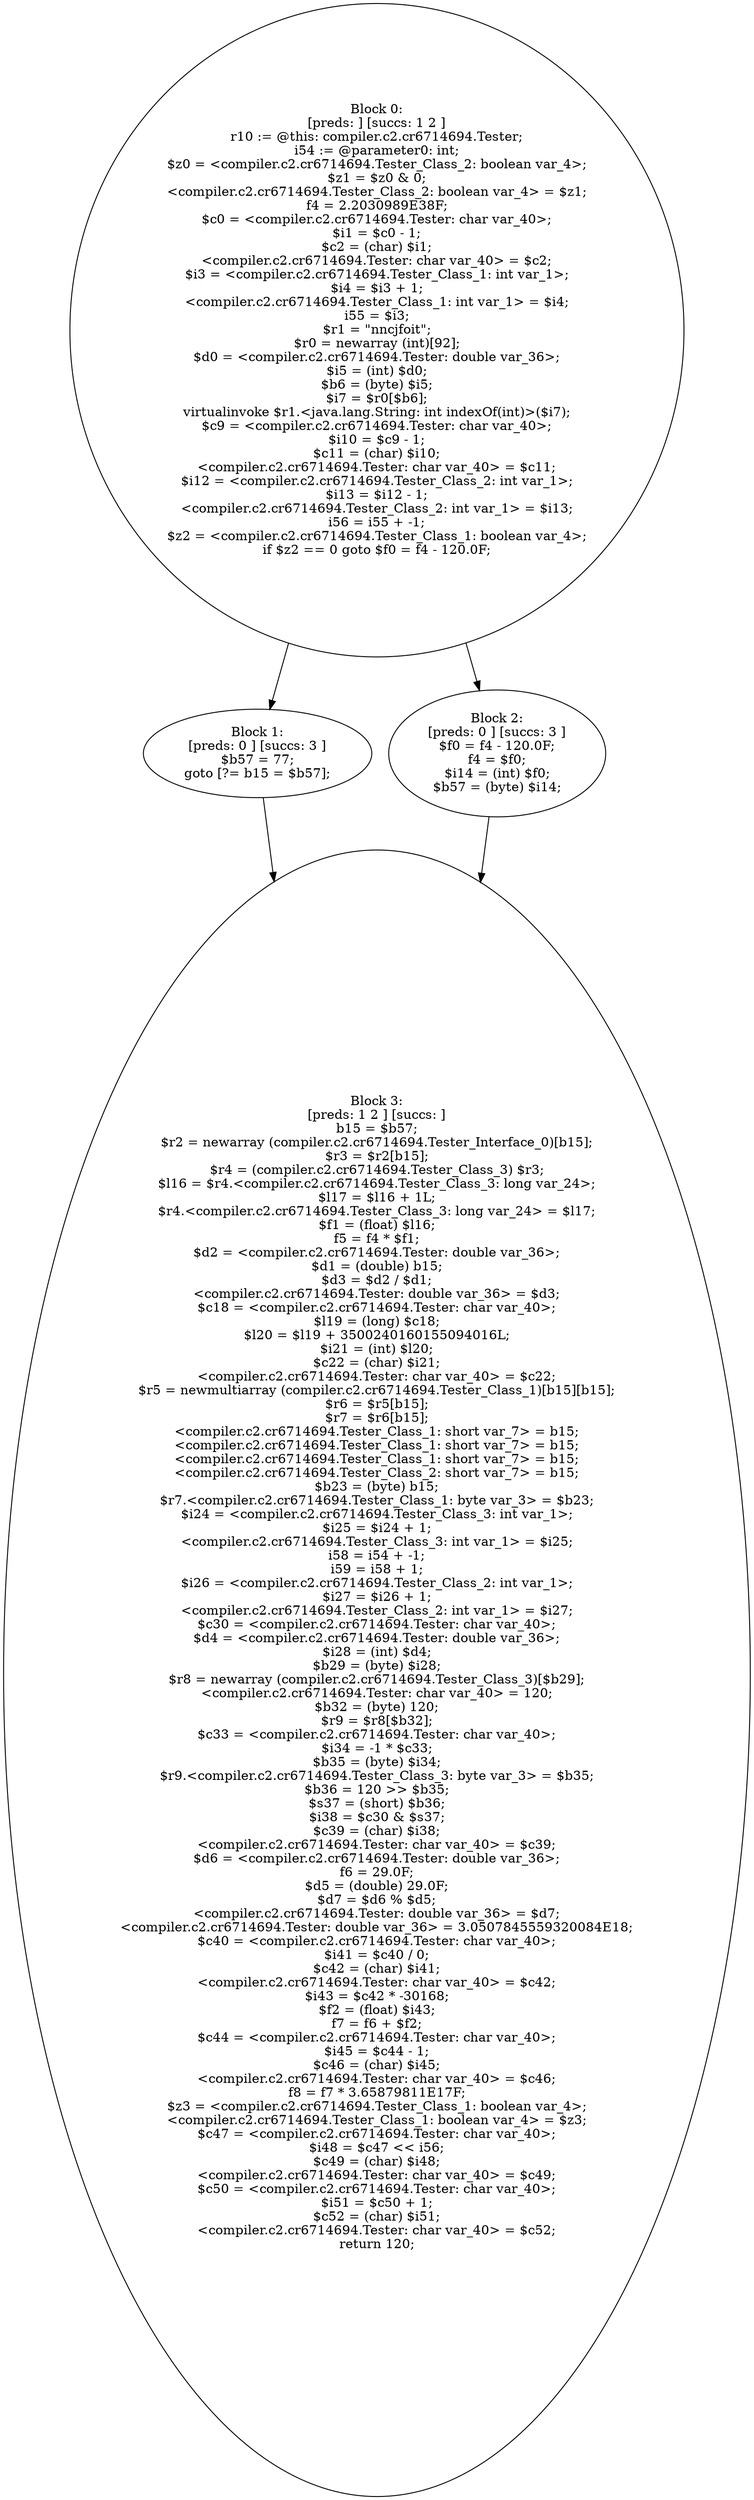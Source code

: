 digraph "unitGraph" {
    "Block 0:
[preds: ] [succs: 1 2 ]
r10 := @this: compiler.c2.cr6714694.Tester;
i54 := @parameter0: int;
$z0 = <compiler.c2.cr6714694.Tester_Class_2: boolean var_4>;
$z1 = $z0 & 0;
<compiler.c2.cr6714694.Tester_Class_2: boolean var_4> = $z1;
f4 = 2.2030989E38F;
$c0 = <compiler.c2.cr6714694.Tester: char var_40>;
$i1 = $c0 - 1;
$c2 = (char) $i1;
<compiler.c2.cr6714694.Tester: char var_40> = $c2;
$i3 = <compiler.c2.cr6714694.Tester_Class_1: int var_1>;
$i4 = $i3 + 1;
<compiler.c2.cr6714694.Tester_Class_1: int var_1> = $i4;
i55 = $i3;
$r1 = \"nncjfoit\";
$r0 = newarray (int)[92];
$d0 = <compiler.c2.cr6714694.Tester: double var_36>;
$i5 = (int) $d0;
$b6 = (byte) $i5;
$i7 = $r0[$b6];
virtualinvoke $r1.<java.lang.String: int indexOf(int)>($i7);
$c9 = <compiler.c2.cr6714694.Tester: char var_40>;
$i10 = $c9 - 1;
$c11 = (char) $i10;
<compiler.c2.cr6714694.Tester: char var_40> = $c11;
$i12 = <compiler.c2.cr6714694.Tester_Class_2: int var_1>;
$i13 = $i12 - 1;
<compiler.c2.cr6714694.Tester_Class_2: int var_1> = $i13;
i56 = i55 + -1;
$z2 = <compiler.c2.cr6714694.Tester_Class_1: boolean var_4>;
if $z2 == 0 goto $f0 = f4 - 120.0F;
"
    "Block 1:
[preds: 0 ] [succs: 3 ]
$b57 = 77;
goto [?= b15 = $b57];
"
    "Block 2:
[preds: 0 ] [succs: 3 ]
$f0 = f4 - 120.0F;
f4 = $f0;
$i14 = (int) $f0;
$b57 = (byte) $i14;
"
    "Block 3:
[preds: 1 2 ] [succs: ]
b15 = $b57;
$r2 = newarray (compiler.c2.cr6714694.Tester_Interface_0)[b15];
$r3 = $r2[b15];
$r4 = (compiler.c2.cr6714694.Tester_Class_3) $r3;
$l16 = $r4.<compiler.c2.cr6714694.Tester_Class_3: long var_24>;
$l17 = $l16 + 1L;
$r4.<compiler.c2.cr6714694.Tester_Class_3: long var_24> = $l17;
$f1 = (float) $l16;
f5 = f4 * $f1;
$d2 = <compiler.c2.cr6714694.Tester: double var_36>;
$d1 = (double) b15;
$d3 = $d2 / $d1;
<compiler.c2.cr6714694.Tester: double var_36> = $d3;
$c18 = <compiler.c2.cr6714694.Tester: char var_40>;
$l19 = (long) $c18;
$l20 = $l19 + 3500240160155094016L;
$i21 = (int) $l20;
$c22 = (char) $i21;
<compiler.c2.cr6714694.Tester: char var_40> = $c22;
$r5 = newmultiarray (compiler.c2.cr6714694.Tester_Class_1)[b15][b15];
$r6 = $r5[b15];
$r7 = $r6[b15];
<compiler.c2.cr6714694.Tester_Class_1: short var_7> = b15;
<compiler.c2.cr6714694.Tester_Class_1: short var_7> = b15;
<compiler.c2.cr6714694.Tester_Class_1: short var_7> = b15;
<compiler.c2.cr6714694.Tester_Class_2: short var_7> = b15;
$b23 = (byte) b15;
$r7.<compiler.c2.cr6714694.Tester_Class_1: byte var_3> = $b23;
$i24 = <compiler.c2.cr6714694.Tester_Class_3: int var_1>;
$i25 = $i24 + 1;
<compiler.c2.cr6714694.Tester_Class_3: int var_1> = $i25;
i58 = i54 + -1;
i59 = i58 + 1;
$i26 = <compiler.c2.cr6714694.Tester_Class_2: int var_1>;
$i27 = $i26 + 1;
<compiler.c2.cr6714694.Tester_Class_2: int var_1> = $i27;
$c30 = <compiler.c2.cr6714694.Tester: char var_40>;
$d4 = <compiler.c2.cr6714694.Tester: double var_36>;
$i28 = (int) $d4;
$b29 = (byte) $i28;
$r8 = newarray (compiler.c2.cr6714694.Tester_Class_3)[$b29];
<compiler.c2.cr6714694.Tester: char var_40> = 120;
$b32 = (byte) 120;
$r9 = $r8[$b32];
$c33 = <compiler.c2.cr6714694.Tester: char var_40>;
$i34 = -1 * $c33;
$b35 = (byte) $i34;
$r9.<compiler.c2.cr6714694.Tester_Class_3: byte var_3> = $b35;
$b36 = 120 >> $b35;
$s37 = (short) $b36;
$i38 = $c30 & $s37;
$c39 = (char) $i38;
<compiler.c2.cr6714694.Tester: char var_40> = $c39;
$d6 = <compiler.c2.cr6714694.Tester: double var_36>;
f6 = 29.0F;
$d5 = (double) 29.0F;
$d7 = $d6 % $d5;
<compiler.c2.cr6714694.Tester: double var_36> = $d7;
<compiler.c2.cr6714694.Tester: double var_36> = 3.0507845559320084E18;
$c40 = <compiler.c2.cr6714694.Tester: char var_40>;
$i41 = $c40 / 0;
$c42 = (char) $i41;
<compiler.c2.cr6714694.Tester: char var_40> = $c42;
$i43 = $c42 * -30168;
$f2 = (float) $i43;
f7 = f6 + $f2;
$c44 = <compiler.c2.cr6714694.Tester: char var_40>;
$i45 = $c44 - 1;
$c46 = (char) $i45;
<compiler.c2.cr6714694.Tester: char var_40> = $c46;
f8 = f7 * 3.65879811E17F;
$z3 = <compiler.c2.cr6714694.Tester_Class_1: boolean var_4>;
<compiler.c2.cr6714694.Tester_Class_1: boolean var_4> = $z3;
$c47 = <compiler.c2.cr6714694.Tester: char var_40>;
$i48 = $c47 << i56;
$c49 = (char) $i48;
<compiler.c2.cr6714694.Tester: char var_40> = $c49;
$c50 = <compiler.c2.cr6714694.Tester: char var_40>;
$i51 = $c50 + 1;
$c52 = (char) $i51;
<compiler.c2.cr6714694.Tester: char var_40> = $c52;
return 120;
"
    "Block 0:
[preds: ] [succs: 1 2 ]
r10 := @this: compiler.c2.cr6714694.Tester;
i54 := @parameter0: int;
$z0 = <compiler.c2.cr6714694.Tester_Class_2: boolean var_4>;
$z1 = $z0 & 0;
<compiler.c2.cr6714694.Tester_Class_2: boolean var_4> = $z1;
f4 = 2.2030989E38F;
$c0 = <compiler.c2.cr6714694.Tester: char var_40>;
$i1 = $c0 - 1;
$c2 = (char) $i1;
<compiler.c2.cr6714694.Tester: char var_40> = $c2;
$i3 = <compiler.c2.cr6714694.Tester_Class_1: int var_1>;
$i4 = $i3 + 1;
<compiler.c2.cr6714694.Tester_Class_1: int var_1> = $i4;
i55 = $i3;
$r1 = \"nncjfoit\";
$r0 = newarray (int)[92];
$d0 = <compiler.c2.cr6714694.Tester: double var_36>;
$i5 = (int) $d0;
$b6 = (byte) $i5;
$i7 = $r0[$b6];
virtualinvoke $r1.<java.lang.String: int indexOf(int)>($i7);
$c9 = <compiler.c2.cr6714694.Tester: char var_40>;
$i10 = $c9 - 1;
$c11 = (char) $i10;
<compiler.c2.cr6714694.Tester: char var_40> = $c11;
$i12 = <compiler.c2.cr6714694.Tester_Class_2: int var_1>;
$i13 = $i12 - 1;
<compiler.c2.cr6714694.Tester_Class_2: int var_1> = $i13;
i56 = i55 + -1;
$z2 = <compiler.c2.cr6714694.Tester_Class_1: boolean var_4>;
if $z2 == 0 goto $f0 = f4 - 120.0F;
"->"Block 1:
[preds: 0 ] [succs: 3 ]
$b57 = 77;
goto [?= b15 = $b57];
";
    "Block 0:
[preds: ] [succs: 1 2 ]
r10 := @this: compiler.c2.cr6714694.Tester;
i54 := @parameter0: int;
$z0 = <compiler.c2.cr6714694.Tester_Class_2: boolean var_4>;
$z1 = $z0 & 0;
<compiler.c2.cr6714694.Tester_Class_2: boolean var_4> = $z1;
f4 = 2.2030989E38F;
$c0 = <compiler.c2.cr6714694.Tester: char var_40>;
$i1 = $c0 - 1;
$c2 = (char) $i1;
<compiler.c2.cr6714694.Tester: char var_40> = $c2;
$i3 = <compiler.c2.cr6714694.Tester_Class_1: int var_1>;
$i4 = $i3 + 1;
<compiler.c2.cr6714694.Tester_Class_1: int var_1> = $i4;
i55 = $i3;
$r1 = \"nncjfoit\";
$r0 = newarray (int)[92];
$d0 = <compiler.c2.cr6714694.Tester: double var_36>;
$i5 = (int) $d0;
$b6 = (byte) $i5;
$i7 = $r0[$b6];
virtualinvoke $r1.<java.lang.String: int indexOf(int)>($i7);
$c9 = <compiler.c2.cr6714694.Tester: char var_40>;
$i10 = $c9 - 1;
$c11 = (char) $i10;
<compiler.c2.cr6714694.Tester: char var_40> = $c11;
$i12 = <compiler.c2.cr6714694.Tester_Class_2: int var_1>;
$i13 = $i12 - 1;
<compiler.c2.cr6714694.Tester_Class_2: int var_1> = $i13;
i56 = i55 + -1;
$z2 = <compiler.c2.cr6714694.Tester_Class_1: boolean var_4>;
if $z2 == 0 goto $f0 = f4 - 120.0F;
"->"Block 2:
[preds: 0 ] [succs: 3 ]
$f0 = f4 - 120.0F;
f4 = $f0;
$i14 = (int) $f0;
$b57 = (byte) $i14;
";
    "Block 1:
[preds: 0 ] [succs: 3 ]
$b57 = 77;
goto [?= b15 = $b57];
"->"Block 3:
[preds: 1 2 ] [succs: ]
b15 = $b57;
$r2 = newarray (compiler.c2.cr6714694.Tester_Interface_0)[b15];
$r3 = $r2[b15];
$r4 = (compiler.c2.cr6714694.Tester_Class_3) $r3;
$l16 = $r4.<compiler.c2.cr6714694.Tester_Class_3: long var_24>;
$l17 = $l16 + 1L;
$r4.<compiler.c2.cr6714694.Tester_Class_3: long var_24> = $l17;
$f1 = (float) $l16;
f5 = f4 * $f1;
$d2 = <compiler.c2.cr6714694.Tester: double var_36>;
$d1 = (double) b15;
$d3 = $d2 / $d1;
<compiler.c2.cr6714694.Tester: double var_36> = $d3;
$c18 = <compiler.c2.cr6714694.Tester: char var_40>;
$l19 = (long) $c18;
$l20 = $l19 + 3500240160155094016L;
$i21 = (int) $l20;
$c22 = (char) $i21;
<compiler.c2.cr6714694.Tester: char var_40> = $c22;
$r5 = newmultiarray (compiler.c2.cr6714694.Tester_Class_1)[b15][b15];
$r6 = $r5[b15];
$r7 = $r6[b15];
<compiler.c2.cr6714694.Tester_Class_1: short var_7> = b15;
<compiler.c2.cr6714694.Tester_Class_1: short var_7> = b15;
<compiler.c2.cr6714694.Tester_Class_1: short var_7> = b15;
<compiler.c2.cr6714694.Tester_Class_2: short var_7> = b15;
$b23 = (byte) b15;
$r7.<compiler.c2.cr6714694.Tester_Class_1: byte var_3> = $b23;
$i24 = <compiler.c2.cr6714694.Tester_Class_3: int var_1>;
$i25 = $i24 + 1;
<compiler.c2.cr6714694.Tester_Class_3: int var_1> = $i25;
i58 = i54 + -1;
i59 = i58 + 1;
$i26 = <compiler.c2.cr6714694.Tester_Class_2: int var_1>;
$i27 = $i26 + 1;
<compiler.c2.cr6714694.Tester_Class_2: int var_1> = $i27;
$c30 = <compiler.c2.cr6714694.Tester: char var_40>;
$d4 = <compiler.c2.cr6714694.Tester: double var_36>;
$i28 = (int) $d4;
$b29 = (byte) $i28;
$r8 = newarray (compiler.c2.cr6714694.Tester_Class_3)[$b29];
<compiler.c2.cr6714694.Tester: char var_40> = 120;
$b32 = (byte) 120;
$r9 = $r8[$b32];
$c33 = <compiler.c2.cr6714694.Tester: char var_40>;
$i34 = -1 * $c33;
$b35 = (byte) $i34;
$r9.<compiler.c2.cr6714694.Tester_Class_3: byte var_3> = $b35;
$b36 = 120 >> $b35;
$s37 = (short) $b36;
$i38 = $c30 & $s37;
$c39 = (char) $i38;
<compiler.c2.cr6714694.Tester: char var_40> = $c39;
$d6 = <compiler.c2.cr6714694.Tester: double var_36>;
f6 = 29.0F;
$d5 = (double) 29.0F;
$d7 = $d6 % $d5;
<compiler.c2.cr6714694.Tester: double var_36> = $d7;
<compiler.c2.cr6714694.Tester: double var_36> = 3.0507845559320084E18;
$c40 = <compiler.c2.cr6714694.Tester: char var_40>;
$i41 = $c40 / 0;
$c42 = (char) $i41;
<compiler.c2.cr6714694.Tester: char var_40> = $c42;
$i43 = $c42 * -30168;
$f2 = (float) $i43;
f7 = f6 + $f2;
$c44 = <compiler.c2.cr6714694.Tester: char var_40>;
$i45 = $c44 - 1;
$c46 = (char) $i45;
<compiler.c2.cr6714694.Tester: char var_40> = $c46;
f8 = f7 * 3.65879811E17F;
$z3 = <compiler.c2.cr6714694.Tester_Class_1: boolean var_4>;
<compiler.c2.cr6714694.Tester_Class_1: boolean var_4> = $z3;
$c47 = <compiler.c2.cr6714694.Tester: char var_40>;
$i48 = $c47 << i56;
$c49 = (char) $i48;
<compiler.c2.cr6714694.Tester: char var_40> = $c49;
$c50 = <compiler.c2.cr6714694.Tester: char var_40>;
$i51 = $c50 + 1;
$c52 = (char) $i51;
<compiler.c2.cr6714694.Tester: char var_40> = $c52;
return 120;
";
    "Block 2:
[preds: 0 ] [succs: 3 ]
$f0 = f4 - 120.0F;
f4 = $f0;
$i14 = (int) $f0;
$b57 = (byte) $i14;
"->"Block 3:
[preds: 1 2 ] [succs: ]
b15 = $b57;
$r2 = newarray (compiler.c2.cr6714694.Tester_Interface_0)[b15];
$r3 = $r2[b15];
$r4 = (compiler.c2.cr6714694.Tester_Class_3) $r3;
$l16 = $r4.<compiler.c2.cr6714694.Tester_Class_3: long var_24>;
$l17 = $l16 + 1L;
$r4.<compiler.c2.cr6714694.Tester_Class_3: long var_24> = $l17;
$f1 = (float) $l16;
f5 = f4 * $f1;
$d2 = <compiler.c2.cr6714694.Tester: double var_36>;
$d1 = (double) b15;
$d3 = $d2 / $d1;
<compiler.c2.cr6714694.Tester: double var_36> = $d3;
$c18 = <compiler.c2.cr6714694.Tester: char var_40>;
$l19 = (long) $c18;
$l20 = $l19 + 3500240160155094016L;
$i21 = (int) $l20;
$c22 = (char) $i21;
<compiler.c2.cr6714694.Tester: char var_40> = $c22;
$r5 = newmultiarray (compiler.c2.cr6714694.Tester_Class_1)[b15][b15];
$r6 = $r5[b15];
$r7 = $r6[b15];
<compiler.c2.cr6714694.Tester_Class_1: short var_7> = b15;
<compiler.c2.cr6714694.Tester_Class_1: short var_7> = b15;
<compiler.c2.cr6714694.Tester_Class_1: short var_7> = b15;
<compiler.c2.cr6714694.Tester_Class_2: short var_7> = b15;
$b23 = (byte) b15;
$r7.<compiler.c2.cr6714694.Tester_Class_1: byte var_3> = $b23;
$i24 = <compiler.c2.cr6714694.Tester_Class_3: int var_1>;
$i25 = $i24 + 1;
<compiler.c2.cr6714694.Tester_Class_3: int var_1> = $i25;
i58 = i54 + -1;
i59 = i58 + 1;
$i26 = <compiler.c2.cr6714694.Tester_Class_2: int var_1>;
$i27 = $i26 + 1;
<compiler.c2.cr6714694.Tester_Class_2: int var_1> = $i27;
$c30 = <compiler.c2.cr6714694.Tester: char var_40>;
$d4 = <compiler.c2.cr6714694.Tester: double var_36>;
$i28 = (int) $d4;
$b29 = (byte) $i28;
$r8 = newarray (compiler.c2.cr6714694.Tester_Class_3)[$b29];
<compiler.c2.cr6714694.Tester: char var_40> = 120;
$b32 = (byte) 120;
$r9 = $r8[$b32];
$c33 = <compiler.c2.cr6714694.Tester: char var_40>;
$i34 = -1 * $c33;
$b35 = (byte) $i34;
$r9.<compiler.c2.cr6714694.Tester_Class_3: byte var_3> = $b35;
$b36 = 120 >> $b35;
$s37 = (short) $b36;
$i38 = $c30 & $s37;
$c39 = (char) $i38;
<compiler.c2.cr6714694.Tester: char var_40> = $c39;
$d6 = <compiler.c2.cr6714694.Tester: double var_36>;
f6 = 29.0F;
$d5 = (double) 29.0F;
$d7 = $d6 % $d5;
<compiler.c2.cr6714694.Tester: double var_36> = $d7;
<compiler.c2.cr6714694.Tester: double var_36> = 3.0507845559320084E18;
$c40 = <compiler.c2.cr6714694.Tester: char var_40>;
$i41 = $c40 / 0;
$c42 = (char) $i41;
<compiler.c2.cr6714694.Tester: char var_40> = $c42;
$i43 = $c42 * -30168;
$f2 = (float) $i43;
f7 = f6 + $f2;
$c44 = <compiler.c2.cr6714694.Tester: char var_40>;
$i45 = $c44 - 1;
$c46 = (char) $i45;
<compiler.c2.cr6714694.Tester: char var_40> = $c46;
f8 = f7 * 3.65879811E17F;
$z3 = <compiler.c2.cr6714694.Tester_Class_1: boolean var_4>;
<compiler.c2.cr6714694.Tester_Class_1: boolean var_4> = $z3;
$c47 = <compiler.c2.cr6714694.Tester: char var_40>;
$i48 = $c47 << i56;
$c49 = (char) $i48;
<compiler.c2.cr6714694.Tester: char var_40> = $c49;
$c50 = <compiler.c2.cr6714694.Tester: char var_40>;
$i51 = $c50 + 1;
$c52 = (char) $i51;
<compiler.c2.cr6714694.Tester: char var_40> = $c52;
return 120;
";
}
